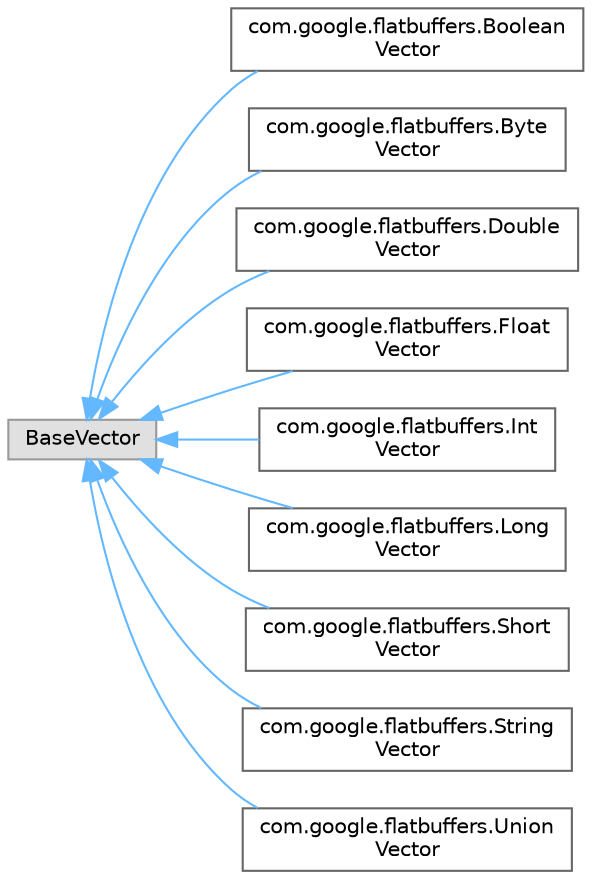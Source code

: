 digraph "Graphical Class Hierarchy"
{
 // LATEX_PDF_SIZE
  bgcolor="transparent";
  edge [fontname=Helvetica,fontsize=10,labelfontname=Helvetica,labelfontsize=10];
  node [fontname=Helvetica,fontsize=10,shape=box,height=0.2,width=0.4];
  rankdir="LR";
  Node0 [id="Node000000",label="BaseVector",height=0.2,width=0.4,color="grey60", fillcolor="#E0E0E0", style="filled",tooltip=" "];
  Node0 -> Node1 [id="edge19_Node000000_Node000001",dir="back",color="steelblue1",style="solid",tooltip=" "];
  Node1 [id="Node000001",label="com.google.flatbuffers.Boolean\lVector",height=0.2,width=0.4,color="grey40", fillcolor="white", style="filled",URL="$classcom_1_1google_1_1flatbuffers_1_1BooleanVector.html",tooltip=" "];
  Node0 -> Node2 [id="edge20_Node000000_Node000002",dir="back",color="steelblue1",style="solid",tooltip=" "];
  Node2 [id="Node000002",label="com.google.flatbuffers.Byte\lVector",height=0.2,width=0.4,color="grey40", fillcolor="white", style="filled",URL="$classcom_1_1google_1_1flatbuffers_1_1ByteVector.html",tooltip=" "];
  Node0 -> Node3 [id="edge21_Node000000_Node000003",dir="back",color="steelblue1",style="solid",tooltip=" "];
  Node3 [id="Node000003",label="com.google.flatbuffers.Double\lVector",height=0.2,width=0.4,color="grey40", fillcolor="white", style="filled",URL="$classcom_1_1google_1_1flatbuffers_1_1DoubleVector.html",tooltip=" "];
  Node0 -> Node4 [id="edge22_Node000000_Node000004",dir="back",color="steelblue1",style="solid",tooltip=" "];
  Node4 [id="Node000004",label="com.google.flatbuffers.Float\lVector",height=0.2,width=0.4,color="grey40", fillcolor="white", style="filled",URL="$classcom_1_1google_1_1flatbuffers_1_1FloatVector.html",tooltip=" "];
  Node0 -> Node5 [id="edge23_Node000000_Node000005",dir="back",color="steelblue1",style="solid",tooltip=" "];
  Node5 [id="Node000005",label="com.google.flatbuffers.Int\lVector",height=0.2,width=0.4,color="grey40", fillcolor="white", style="filled",URL="$classcom_1_1google_1_1flatbuffers_1_1IntVector.html",tooltip=" "];
  Node0 -> Node6 [id="edge24_Node000000_Node000006",dir="back",color="steelblue1",style="solid",tooltip=" "];
  Node6 [id="Node000006",label="com.google.flatbuffers.Long\lVector",height=0.2,width=0.4,color="grey40", fillcolor="white", style="filled",URL="$classcom_1_1google_1_1flatbuffers_1_1LongVector.html",tooltip=" "];
  Node0 -> Node7 [id="edge25_Node000000_Node000007",dir="back",color="steelblue1",style="solid",tooltip=" "];
  Node7 [id="Node000007",label="com.google.flatbuffers.Short\lVector",height=0.2,width=0.4,color="grey40", fillcolor="white", style="filled",URL="$classcom_1_1google_1_1flatbuffers_1_1ShortVector.html",tooltip=" "];
  Node0 -> Node8 [id="edge26_Node000000_Node000008",dir="back",color="steelblue1",style="solid",tooltip=" "];
  Node8 [id="Node000008",label="com.google.flatbuffers.String\lVector",height=0.2,width=0.4,color="grey40", fillcolor="white", style="filled",URL="$classcom_1_1google_1_1flatbuffers_1_1StringVector.html",tooltip=" "];
  Node0 -> Node9 [id="edge27_Node000000_Node000009",dir="back",color="steelblue1",style="solid",tooltip=" "];
  Node9 [id="Node000009",label="com.google.flatbuffers.Union\lVector",height=0.2,width=0.4,color="grey40", fillcolor="white", style="filled",URL="$classcom_1_1google_1_1flatbuffers_1_1UnionVector.html",tooltip=" "];
}
